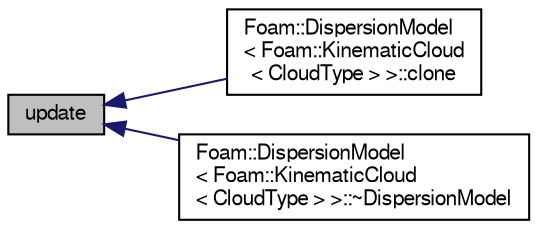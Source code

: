 digraph "update"
{
  bgcolor="transparent";
  edge [fontname="FreeSans",fontsize="10",labelfontname="FreeSans",labelfontsize="10"];
  node [fontname="FreeSans",fontsize="10",shape=record];
  rankdir="LR";
  Node19 [label="update",height=0.2,width=0.4,color="black", fillcolor="grey75", style="filled", fontcolor="black"];
  Node19 -> Node20 [dir="back",color="midnightblue",fontsize="10",style="solid",fontname="FreeSans"];
  Node20 [label="Foam::DispersionModel\l\< Foam::KinematicCloud\l\< CloudType \> \>::clone",height=0.2,width=0.4,color="black",URL="$a23770.html#ac3cd071233d9959d05a709c3b6ed272c",tooltip="Construct and return a clone. "];
  Node19 -> Node21 [dir="back",color="midnightblue",fontsize="10",style="solid",fontname="FreeSans"];
  Node21 [label="Foam::DispersionModel\l\< Foam::KinematicCloud\l\< CloudType \> \>::~DispersionModel",height=0.2,width=0.4,color="black",URL="$a23770.html#a010c5e2e3c8f8fb6dd869c6aadecfb9f",tooltip="Destructor. "];
}

